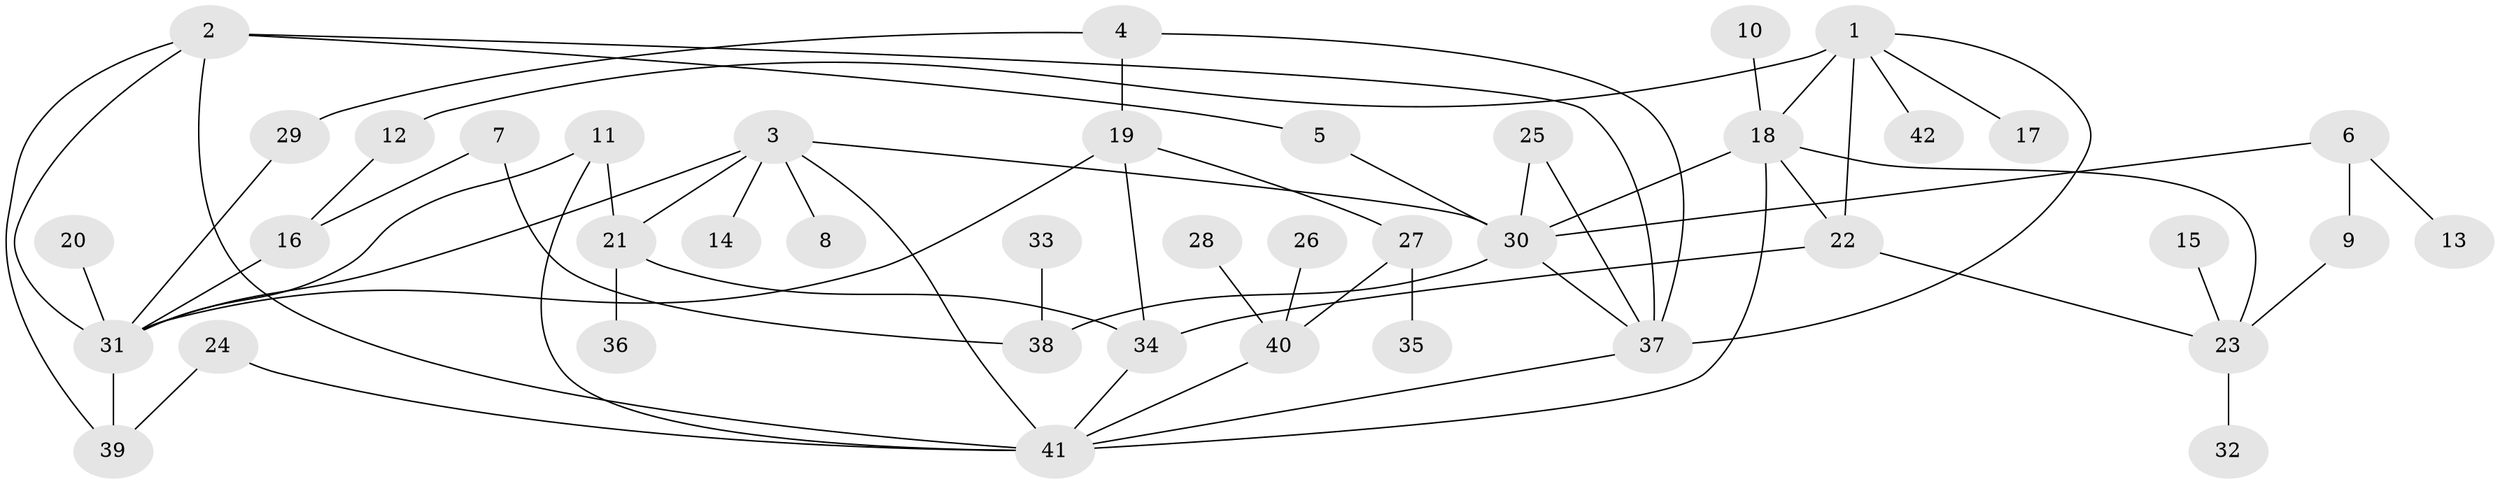 // original degree distribution, {7: 0.023809523809523808, 10: 0.011904761904761904, 3: 0.21428571428571427, 4: 0.13095238095238096, 6: 0.03571428571428571, 2: 0.25, 1: 0.30952380952380953, 5: 0.023809523809523808}
// Generated by graph-tools (version 1.1) at 2025/49/03/09/25 03:49:25]
// undirected, 42 vertices, 63 edges
graph export_dot {
graph [start="1"]
  node [color=gray90,style=filled];
  1;
  2;
  3;
  4;
  5;
  6;
  7;
  8;
  9;
  10;
  11;
  12;
  13;
  14;
  15;
  16;
  17;
  18;
  19;
  20;
  21;
  22;
  23;
  24;
  25;
  26;
  27;
  28;
  29;
  30;
  31;
  32;
  33;
  34;
  35;
  36;
  37;
  38;
  39;
  40;
  41;
  42;
  1 -- 12 [weight=2.0];
  1 -- 17 [weight=1.0];
  1 -- 18 [weight=1.0];
  1 -- 22 [weight=2.0];
  1 -- 37 [weight=2.0];
  1 -- 42 [weight=1.0];
  2 -- 5 [weight=1.0];
  2 -- 31 [weight=1.0];
  2 -- 37 [weight=1.0];
  2 -- 39 [weight=1.0];
  2 -- 41 [weight=1.0];
  3 -- 8 [weight=1.0];
  3 -- 14 [weight=1.0];
  3 -- 21 [weight=1.0];
  3 -- 30 [weight=1.0];
  3 -- 31 [weight=1.0];
  3 -- 41 [weight=1.0];
  4 -- 19 [weight=1.0];
  4 -- 29 [weight=1.0];
  4 -- 37 [weight=1.0];
  5 -- 30 [weight=1.0];
  6 -- 9 [weight=1.0];
  6 -- 13 [weight=1.0];
  6 -- 30 [weight=1.0];
  7 -- 16 [weight=1.0];
  7 -- 38 [weight=1.0];
  9 -- 23 [weight=1.0];
  10 -- 18 [weight=1.0];
  11 -- 21 [weight=1.0];
  11 -- 31 [weight=1.0];
  11 -- 41 [weight=1.0];
  12 -- 16 [weight=1.0];
  15 -- 23 [weight=1.0];
  16 -- 31 [weight=1.0];
  18 -- 22 [weight=1.0];
  18 -- 23 [weight=1.0];
  18 -- 30 [weight=1.0];
  18 -- 41 [weight=1.0];
  19 -- 27 [weight=1.0];
  19 -- 31 [weight=1.0];
  19 -- 34 [weight=1.0];
  20 -- 31 [weight=1.0];
  21 -- 34 [weight=1.0];
  21 -- 36 [weight=1.0];
  22 -- 23 [weight=1.0];
  22 -- 34 [weight=1.0];
  23 -- 32 [weight=1.0];
  24 -- 39 [weight=1.0];
  24 -- 41 [weight=1.0];
  25 -- 30 [weight=1.0];
  25 -- 37 [weight=1.0];
  26 -- 40 [weight=1.0];
  27 -- 35 [weight=2.0];
  27 -- 40 [weight=1.0];
  28 -- 40 [weight=1.0];
  29 -- 31 [weight=1.0];
  30 -- 37 [weight=1.0];
  30 -- 38 [weight=1.0];
  31 -- 39 [weight=1.0];
  33 -- 38 [weight=1.0];
  34 -- 41 [weight=1.0];
  37 -- 41 [weight=1.0];
  40 -- 41 [weight=1.0];
}
